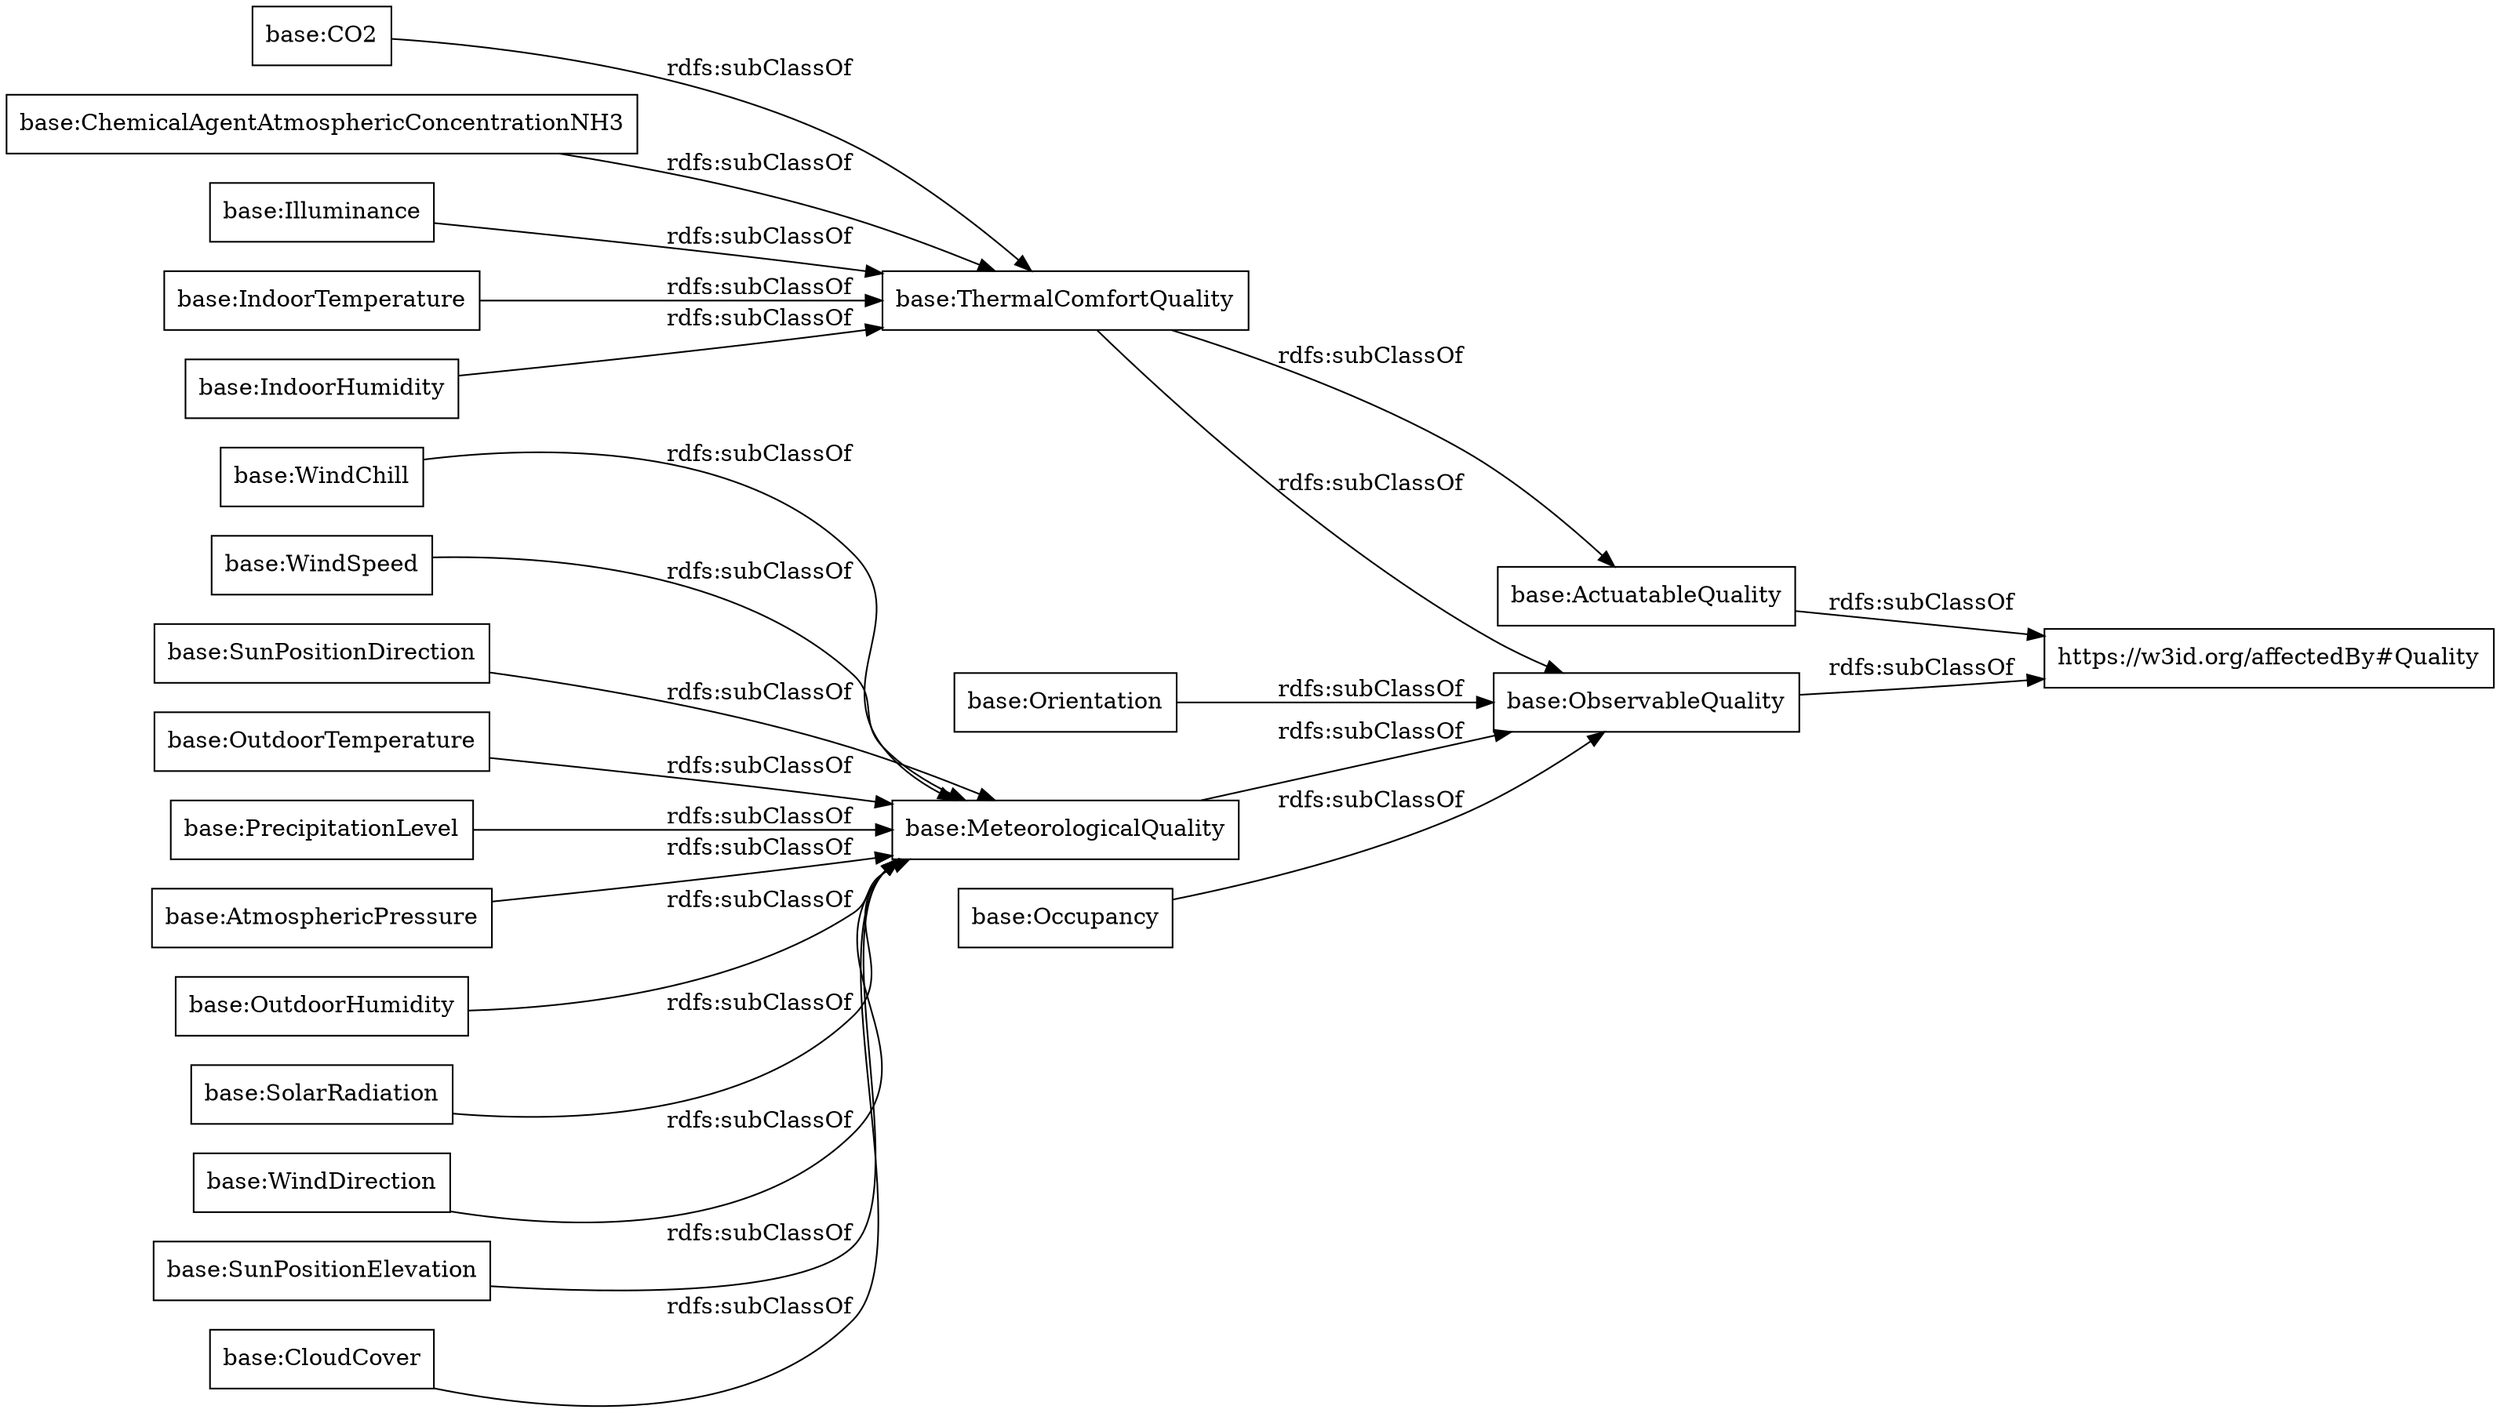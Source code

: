 digraph ar2dtool_diagram { 
rankdir=LR;
size="1000"
node [shape = rectangle, color="black"]; "base:WindChill" "base:ChemicalAgentAtmosphericConcentrationNH3" "base:OutdoorHumidity" "base:ThermalComfortQuality" "base:Occupancy" "base:Illuminance" "base:MeteorologicalQuality" "base:SolarRadiation" "base:WindDirection" "base:Orientation" "https://w3id.org/affectedBy#Quality" "base:IndoorTemperature" "base:SunPositionElevation" "base:CloudCover" "base:IndoorHumidity" "base:WindSpeed" "base:ObservableQuality" "base:ActuatableQuality" "base:SunPositionDirection" "base:OutdoorTemperature" "base:PrecipitationLevel" "base:AtmosphericPressure" "base:CO2" ; /*classes style*/
	"base:WindDirection" -> "base:MeteorologicalQuality" [ label = "rdfs:subClassOf" ];
	"base:OutdoorHumidity" -> "base:MeteorologicalQuality" [ label = "rdfs:subClassOf" ];
	"base:CloudCover" -> "base:MeteorologicalQuality" [ label = "rdfs:subClassOf" ];
	"base:IndoorHumidity" -> "base:ThermalComfortQuality" [ label = "rdfs:subClassOf" ];
	"base:CO2" -> "base:ThermalComfortQuality" [ label = "rdfs:subClassOf" ];
	"base:SunPositionDirection" -> "base:MeteorologicalQuality" [ label = "rdfs:subClassOf" ];
	"base:WindChill" -> "base:MeteorologicalQuality" [ label = "rdfs:subClassOf" ];
	"base:MeteorologicalQuality" -> "base:ObservableQuality" [ label = "rdfs:subClassOf" ];
	"base:Orientation" -> "base:ObservableQuality" [ label = "rdfs:subClassOf" ];
	"base:ThermalComfortQuality" -> "base:ObservableQuality" [ label = "rdfs:subClassOf" ];
	"base:ThermalComfortQuality" -> "base:ActuatableQuality" [ label = "rdfs:subClassOf" ];
	"base:SunPositionElevation" -> "base:MeteorologicalQuality" [ label = "rdfs:subClassOf" ];
	"base:Illuminance" -> "base:ThermalComfortQuality" [ label = "rdfs:subClassOf" ];
	"base:PrecipitationLevel" -> "base:MeteorologicalQuality" [ label = "rdfs:subClassOf" ];
	"base:SolarRadiation" -> "base:MeteorologicalQuality" [ label = "rdfs:subClassOf" ];
	"base:Occupancy" -> "base:ObservableQuality" [ label = "rdfs:subClassOf" ];
	"base:AtmosphericPressure" -> "base:MeteorologicalQuality" [ label = "rdfs:subClassOf" ];
	"base:IndoorTemperature" -> "base:ThermalComfortQuality" [ label = "rdfs:subClassOf" ];
	"base:ActuatableQuality" -> "https://w3id.org/affectedBy#Quality" [ label = "rdfs:subClassOf" ];
	"base:WindSpeed" -> "base:MeteorologicalQuality" [ label = "rdfs:subClassOf" ];
	"base:OutdoorTemperature" -> "base:MeteorologicalQuality" [ label = "rdfs:subClassOf" ];
	"base:ChemicalAgentAtmosphericConcentrationNH3" -> "base:ThermalComfortQuality" [ label = "rdfs:subClassOf" ];
	"base:ObservableQuality" -> "https://w3id.org/affectedBy#Quality" [ label = "rdfs:subClassOf" ];

}
